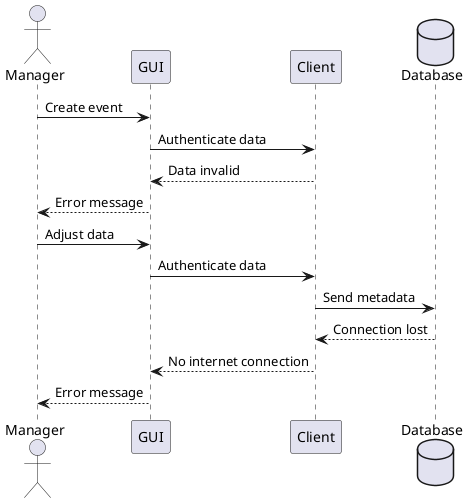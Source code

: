 @startuml
actor Manager as M

M -> GUI : Create event
GUI -> Client : Authenticate data
Client --> GUI : Data invalid
GUI --> M : Error message
M -> GUI : Adjust data
GUI -> Client : Authenticate data
database Database
Client -> Database : Send metadata
Database --> Client : Connection lost
Client --> GUI : No internet connection
GUI --> M : Error message

@enduml